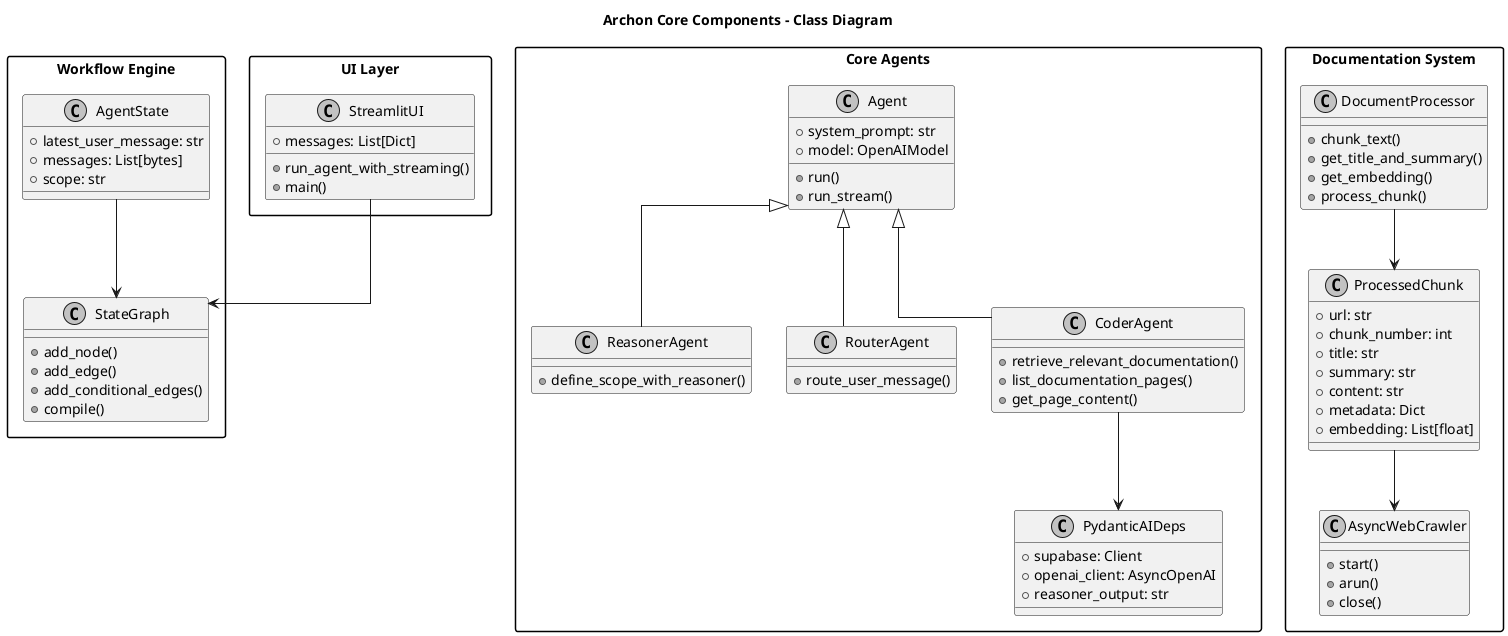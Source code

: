@startuml Core Components

' Style settings
skinparam monochrome true
skinparam shadowing false
skinparam linetype ortho
skinparam packageStyle rectangle

' Title
title Archon Core Components - Class Diagram

' Packages
package "Workflow Engine" {
    class AgentState {
        + latest_user_message: str
        + messages: List[bytes]
        + scope: str
    }

    class StateGraph {
        + add_node()
        + add_edge()
        + add_conditional_edges()
        + compile()
    }
}

package "Core Agents" {
    class Agent {
        + system_prompt: str
        + model: OpenAIModel
        + run()
        + run_stream()
    }

    class PydanticAIDeps {
        + supabase: Client
        + openai_client: AsyncOpenAI
        + reasoner_output: str
    }

    class ReasonerAgent {
        + define_scope_with_reasoner()
    }

    class RouterAgent {
        + route_user_message()
    }

    class CoderAgent {
        + retrieve_relevant_documentation()
        + list_documentation_pages()
        + get_page_content()
    }
}

package "Documentation System" {
    class ProcessedChunk {
        + url: str
        + chunk_number: int
        + title: str
        + summary: str
        + content: str
        + metadata: Dict
        + embedding: List[float]
    }

    class AsyncWebCrawler {
        + start()
        + arun()
        + close()
    }

    class DocumentProcessor {
        + chunk_text()
        + get_title_and_summary()
        + get_embedding()
        + process_chunk()
    }
}

package "UI Layer" {
    class StreamlitUI {
        + messages: List[Dict]
        + run_agent_with_streaming()
        + main()
    }
}

' Relationships
AgentState --> StateGraph
Agent <|-- ReasonerAgent
Agent <|-- RouterAgent
Agent <|-- CoderAgent
CoderAgent --> PydanticAIDeps
ProcessedChunk --> AsyncWebCrawler
DocumentProcessor --> ProcessedChunk
StreamlitUI --> StateGraph

@enduml